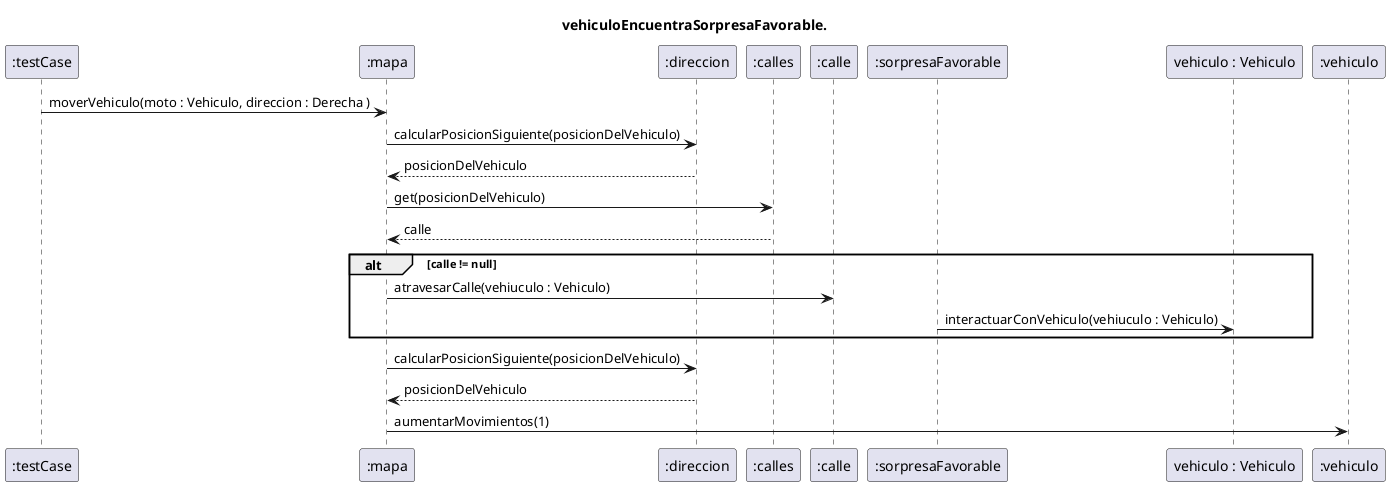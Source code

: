 @startuml
title vehiculoEncuentraSorpresaFavorable.

":testCase" -> ":mapa" : moverVehiculo(moto : Vehiculo, direccion : Derecha )
":mapa" -> ":direccion" : calcularPosicionSiguiente(posicionDelVehiculo)
return posicionDelVehiculo
":mapa" -> ":calles" : get(posicionDelVehiculo)
return calle
alt calle != null
":mapa" -> ":calle" : atravesarCalle(vehiuculo : Vehiculo)
":sorpresaFavorable" -> "vehiculo : Vehiculo" : interactuarConVehiculo(vehiuculo : Vehiculo)
end
":mapa" -> ":direccion" : calcularPosicionSiguiente(posicionDelVehiculo)
return posicionDelVehiculo
":mapa" -> ":vehiculo" : aumentarMovimientos(1)
@enduml